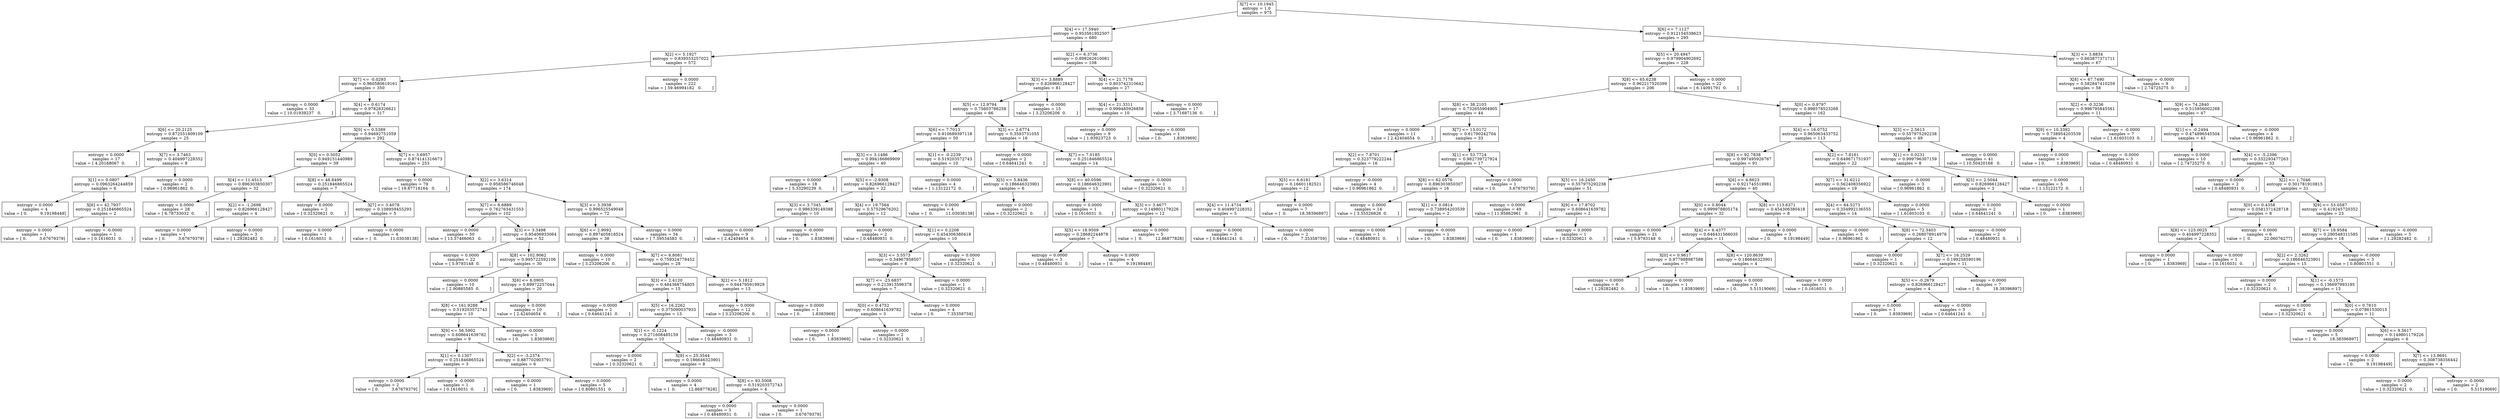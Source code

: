 digraph Tree {
0 [label="X[7] <= 10.1945\nentropy = 1.0\nsamples = 975", shape="box"] ;
1 [label="X[4] <= 17.5940\nentropy = 0.953561952507\nsamples = 680", shape="box"] ;
0 -> 1 ;
2 [label="X[2] <= 5.1927\nentropy = 0.839553257022\nsamples = 572", shape="box"] ;
1 -> 2 ;
3 [label="X[7] <= -0.0293\nentropy = 0.960580619161\nsamples = 350", shape="box"] ;
2 -> 3 ;
4 [label="entropy = 0.0000\nsamples = 33\nvalue = [ 10.01939237   0.        ]", shape="box"] ;
3 -> 4 ;
5 [label="X[4] <= 0.6174\nentropy = 0.97828326621\nsamples = 317", shape="box"] ;
3 -> 5 ;
6 [label="X[6] <= 20.2125\nentropy = 0.872551809109\nsamples = 25", shape="box"] ;
5 -> 6 ;
7 [label="entropy = 0.0000\nsamples = 17\nvalue = [ 4.20168067  0.        ]", shape="box"] ;
6 -> 7 ;
8 [label="X[7] <= 3.7463\nentropy = 0.404997228352\nsamples = 8", shape="box"] ;
6 -> 8 ;
9 [label="X[1] <= 0.0807\nentropy = 0.0963264244859\nsamples = 6", shape="box"] ;
8 -> 9 ;
10 [label="entropy = 0.0000\nsamples = 4\nvalue = [ 0.          9.19198449]", shape="box"] ;
9 -> 10 ;
11 [label="X[6] <= 42.7937\nentropy = 0.251846865524\nsamples = 2", shape="box"] ;
9 -> 11 ;
12 [label="entropy = 0.0000\nsamples = 1\nvalue = [ 0.          3.67679379]", shape="box"] ;
11 -> 12 ;
13 [label="entropy = -0.0000\nsamples = 1\nvalue = [ 0.1616031  0.       ]", shape="box"] ;
11 -> 13 ;
14 [label="entropy = 0.0000\nsamples = 2\nvalue = [ 0.96961862  0.        ]", shape="box"] ;
8 -> 14 ;
15 [label="X[0] <= 0.5389\nentropy = 0.94692751059\nsamples = 292", shape="box"] ;
5 -> 15 ;
16 [label="X[0] <= 0.5052\nentropy = 0.949151440989\nsamples = 39", shape="box"] ;
15 -> 16 ;
17 [label="X[4] <= 11.4513\nentropy = 0.896303850307\nsamples = 32", shape="box"] ;
16 -> 17 ;
18 [label="entropy = 0.0000\nsamples = 28\nvalue = [ 6.78733032  0.        ]", shape="box"] ;
17 -> 18 ;
19 [label="X[2] <= -1.2698\nentropy = 0.826966128427\nsamples = 4", shape="box"] ;
17 -> 19 ;
20 [label="entropy = 0.0000\nsamples = 1\nvalue = [ 0.          3.67679379]", shape="box"] ;
19 -> 20 ;
21 [label="entropy = 0.0000\nsamples = 3\nvalue = [ 1.29282482  0.        ]", shape="box"] ;
19 -> 21 ;
22 [label="X[8] <= 48.8499\nentropy = 0.251846865524\nsamples = 7", shape="box"] ;
16 -> 22 ;
23 [label="entropy = 0.0000\nsamples = 2\nvalue = [ 0.32320621  0.        ]", shape="box"] ;
22 -> 23 ;
24 [label="X[7] <= 3.4078\nentropy = 0.108959455293\nsamples = 5", shape="box"] ;
22 -> 24 ;
25 [label="entropy = 0.0000\nsamples = 1\nvalue = [ 0.1616031  0.       ]", shape="box"] ;
24 -> 25 ;
26 [label="entropy = 0.0000\nsamples = 4\nvalue = [  0.          11.03038138]", shape="box"] ;
24 -> 26 ;
27 [label="X[7] <= 3.6957\nentropy = 0.874141316673\nsamples = 253", shape="box"] ;
15 -> 27 ;
28 [label="entropy = 0.0000\nsamples = 79\nvalue = [ 19.87718164   0.        ]", shape="box"] ;
27 -> 28 ;
29 [label="X[2] <= 3.6314\nentropy = 0.958586746048\nsamples = 174", shape="box"] ;
27 -> 29 ;
30 [label="X[7] <= 6.6889\nentropy = 0.762763431553\nsamples = 102", shape="box"] ;
29 -> 30 ;
31 [label="entropy = 0.0000\nsamples = 50\nvalue = [ 13.57466063   0.        ]", shape="box"] ;
30 -> 31 ;
32 [label="X[3] <= 3.3498\nentropy = 0.95406933064\nsamples = 52", shape="box"] ;
30 -> 32 ;
33 [label="entropy = 0.0000\nsamples = 22\nvalue = [ 5.9793148  0.       ]", shape="box"] ;
32 -> 33 ;
34 [label="X[8] <= 102.9062\nentropy = 0.995722592106\nsamples = 30", shape="box"] ;
32 -> 34 ;
35 [label="entropy = 0.0000\nsamples = 10\nvalue = [ 2.90885585  0.        ]", shape="box"] ;
34 -> 35 ;
36 [label="X[6] <= 6.0905\nentropy = 0.89972257044\nsamples = 20", shape="box"] ;
34 -> 36 ;
37 [label="X[8] <= 161.9288\nentropy = 0.519203572743\nsamples = 10", shape="box"] ;
36 -> 37 ;
38 [label="X[9] <= 56.5902\nentropy = 0.608641639782\nsamples = 9", shape="box"] ;
37 -> 38 ;
39 [label="X[1] <= 0.1307\nentropy = 0.251846865524\nsamples = 3", shape="box"] ;
38 -> 39 ;
40 [label="entropy = 0.0000\nsamples = 2\nvalue = [ 0.          3.67679379]", shape="box"] ;
39 -> 40 ;
41 [label="entropy = -0.0000\nsamples = 1\nvalue = [ 0.1616031  0.       ]", shape="box"] ;
39 -> 41 ;
42 [label="X[2] <= -3.2374\nentropy = 0.887702903791\nsamples = 6", shape="box"] ;
38 -> 42 ;
43 [label="entropy = 0.0000\nsamples = 1\nvalue = [ 0.         1.8383969]", shape="box"] ;
42 -> 43 ;
44 [label="entropy = 0.0000\nsamples = 5\nvalue = [ 0.80801551  0.        ]", shape="box"] ;
42 -> 44 ;
45 [label="entropy = -0.0000\nsamples = 1\nvalue = [ 0.         1.8383969]", shape="box"] ;
37 -> 45 ;
46 [label="entropy = 0.0000\nsamples = 10\nvalue = [ 2.42404654  0.        ]", shape="box"] ;
36 -> 46 ;
47 [label="X[3] <= 3.3938\nentropy = 0.996525549048\nsamples = 72", shape="box"] ;
29 -> 47 ;
48 [label="X[6] <= 2.9092\nentropy = 0.897405818524\nsamples = 38", shape="box"] ;
47 -> 48 ;
49 [label="entropy = 0.0000\nsamples = 10\nvalue = [ 3.23206206  0.        ]", shape="box"] ;
48 -> 49 ;
50 [label="X[7] <= 6.8081\nentropy = 0.759324778452\nsamples = 28", shape="box"] ;
48 -> 50 ;
51 [label="X[3] <= 2.4120\nentropy = 0.484368754805\nsamples = 15", shape="box"] ;
50 -> 51 ;
52 [label="entropy = 0.0000\nsamples = 2\nvalue = [ 0.64641241  0.        ]", shape="box"] ;
51 -> 52 ;
53 [label="X[5] <= 16.2262\nentropy = 0.375090037933\nsamples = 13", shape="box"] ;
51 -> 53 ;
54 [label="X[1] <= -0.1224\nentropy = 0.271608485159\nsamples = 10", shape="box"] ;
53 -> 54 ;
55 [label="entropy = 0.0000\nsamples = 2\nvalue = [ 0.32320621  0.        ]", shape="box"] ;
54 -> 55 ;
56 [label="X[9] <= 25.3544\nentropy = 0.186646323901\nsamples = 8", shape="box"] ;
54 -> 56 ;
57 [label="entropy = 0.0000\nsamples = 4\nvalue = [  0.          12.86877828]", shape="box"] ;
56 -> 57 ;
58 [label="X[8] <= 93.5008\nentropy = 0.519203572743\nsamples = 4", shape="box"] ;
56 -> 58 ;
59 [label="entropy = 0.0000\nsamples = 3\nvalue = [ 0.48480931  0.        ]", shape="box"] ;
58 -> 59 ;
60 [label="entropy = 0.0000\nsamples = 1\nvalue = [ 0.          3.67679379]", shape="box"] ;
58 -> 60 ;
61 [label="entropy = -0.0000\nsamples = 3\nvalue = [ 0.48480931  0.        ]", shape="box"] ;
53 -> 61 ;
62 [label="X[2] <= 5.1812\nentropy = 0.944795919929\nsamples = 13", shape="box"] ;
50 -> 62 ;
63 [label="entropy = 0.0000\nsamples = 12\nvalue = [ 3.23206206  0.        ]", shape="box"] ;
62 -> 63 ;
64 [label="entropy = 0.0000\nsamples = 1\nvalue = [ 0.         1.8383969]", shape="box"] ;
62 -> 64 ;
65 [label="entropy = 0.0000\nsamples = 34\nvalue = [ 7.59534583  0.        ]", shape="box"] ;
47 -> 65 ;
66 [label="entropy = 0.0000\nsamples = 222\nvalue = [ 59.46994182   0.        ]", shape="box"] ;
2 -> 66 ;
67 [label="X[2] <= 6.3736\nentropy = 0.899262610081\nsamples = 108", shape="box"] ;
1 -> 67 ;
68 [label="X[3] <= 3.8889\nentropy = 0.826966128427\nsamples = 81", shape="box"] ;
67 -> 68 ;
69 [label="X[5] <= 12.9794\nentropy = 0.75603786258\nsamples = 66", shape="box"] ;
68 -> 69 ;
70 [label="X[6] <= 7.7013\nentropy = 0.910689397118\nsamples = 50", shape="box"] ;
69 -> 70 ;
71 [label="X[3] <= 3.1486\nentropy = 0.994166869909\nsamples = 40", shape="box"] ;
70 -> 71 ;
72 [label="entropy = 0.0000\nsamples = 18\nvalue = [ 5.33290239  0.        ]", shape="box"] ;
71 -> 72 ;
73 [label="X[5] <= -2.9308\nentropy = 0.826966128427\nsamples = 22", shape="box"] ;
71 -> 73 ;
74 [label="X[3] <= 3.7345\nentropy = 0.986339149388\nsamples = 10", shape="box"] ;
73 -> 74 ;
75 [label="entropy = 0.0000\nsamples = 9\nvalue = [ 2.42404654  0.        ]", shape="box"] ;
74 -> 75 ;
76 [label="entropy = -0.0000\nsamples = 1\nvalue = [ 0.         1.8383969]", shape="box"] ;
74 -> 76 ;
77 [label="X[4] <= 19.7564\nentropy = 0.57529676202\nsamples = 12", shape="box"] ;
73 -> 77 ;
78 [label="entropy = 0.0000\nsamples = 2\nvalue = [ 0.48480931  0.        ]", shape="box"] ;
77 -> 78 ;
79 [label="X[1] <= 0.2208\nentropy = 0.454306380418\nsamples = 10", shape="box"] ;
77 -> 79 ;
80 [label="X[3] <= 3.5573\nentropy = 0.34967958507\nsamples = 8", shape="box"] ;
79 -> 80 ;
81 [label="X[7] <= -23.6837\nentropy = 0.213913596378\nsamples = 7", shape="box"] ;
80 -> 81 ;
82 [label="X[0] <= 0.4752\nentropy = 0.608641639782\nsamples = 3", shape="box"] ;
81 -> 82 ;
83 [label="entropy = 0.0000\nsamples = 1\nvalue = [ 0.         1.8383969]", shape="box"] ;
82 -> 83 ;
84 [label="entropy = 0.0000\nsamples = 2\nvalue = [ 0.32320621  0.        ]", shape="box"] ;
82 -> 84 ;
85 [label="entropy = 0.0000\nsamples = 4\nvalue = [ 0.          7.35358759]", shape="box"] ;
81 -> 85 ;
86 [label="entropy = 0.0000\nsamples = 1\nvalue = [ 0.32320621  0.        ]", shape="box"] ;
80 -> 86 ;
87 [label="entropy = 0.0000\nsamples = 2\nvalue = [ 0.32320621  0.        ]", shape="box"] ;
79 -> 87 ;
88 [label="X[1] <= -0.2239\nentropy = 0.519203572743\nsamples = 10", shape="box"] ;
70 -> 88 ;
89 [label="entropy = 0.0000\nsamples = 4\nvalue = [ 1.13122172  0.        ]", shape="box"] ;
88 -> 89 ;
90 [label="X[5] <= 5.8436\nentropy = 0.186646323901\nsamples = 6", shape="box"] ;
88 -> 90 ;
91 [label="entropy = 0.0000\nsamples = 4\nvalue = [  0.          11.03038138]", shape="box"] ;
90 -> 91 ;
92 [label="entropy = 0.0000\nsamples = 2\nvalue = [ 0.32320621  0.        ]", shape="box"] ;
90 -> 92 ;
93 [label="X[3] <= 2.6774\nentropy = 0.3593731055\nsamples = 16", shape="box"] ;
69 -> 93 ;
94 [label="entropy = 0.0000\nsamples = 2\nvalue = [ 0.64641241  0.        ]", shape="box"] ;
93 -> 94 ;
95 [label="X[7] <= 7.0185\nentropy = 0.251846865524\nsamples = 14", shape="box"] ;
93 -> 95 ;
96 [label="X[8] <= 40.0596\nentropy = 0.186646323901\nsamples = 13", shape="box"] ;
95 -> 96 ;
97 [label="entropy = 0.0000\nsamples = 1\nvalue = [ 0.1616031  0.       ]", shape="box"] ;
96 -> 97 ;
98 [label="X[3] <= 3.4677\nentropy = 0.149801179226\nsamples = 12", shape="box"] ;
96 -> 98 ;
99 [label="X[5] <= 18.9509\nentropy = 0.28682244878\nsamples = 7", shape="box"] ;
98 -> 99 ;
100 [label="entropy = 0.0000\nsamples = 3\nvalue = [ 0.48480931  0.        ]", shape="box"] ;
99 -> 100 ;
101 [label="entropy = 0.0000\nsamples = 4\nvalue = [ 0.          9.19198449]", shape="box"] ;
99 -> 101 ;
102 [label="entropy = 0.0000\nsamples = 5\nvalue = [  0.          12.86877828]", shape="box"] ;
98 -> 102 ;
103 [label="entropy = -0.0000\nsamples = 1\nvalue = [ 0.32320621  0.        ]", shape="box"] ;
95 -> 103 ;
104 [label="entropy = -0.0000\nsamples = 15\nvalue = [ 3.23206206  0.        ]", shape="box"] ;
68 -> 104 ;
105 [label="X[4] <= 21.7178\nentropy = 0.803742310642\nsamples = 27", shape="box"] ;
67 -> 105 ;
106 [label="X[4] <= 21.3311\nentropy = 0.999485926858\nsamples = 10", shape="box"] ;
105 -> 106 ;
107 [label="entropy = 0.0000\nsamples = 9\nvalue = [ 1.93923723  0.        ]", shape="box"] ;
106 -> 107 ;
108 [label="entropy = 0.0000\nsamples = 1\nvalue = [ 0.         1.8383969]", shape="box"] ;
106 -> 108 ;
109 [label="entropy = 0.0000\nsamples = 17\nvalue = [ 3.71687136  0.        ]", shape="box"] ;
105 -> 109 ;
110 [label="X[6] <= 7.1127\nentropy = 0.912154538623\nsamples = 295", shape="box"] ;
0 -> 110 ;
111 [label="X[5] <= 20.4947\nentropy = 0.979904902692\nsamples = 228", shape="box"] ;
110 -> 111 ;
112 [label="X[8] <= 65.6238\nentropy = 0.962217520399\nsamples = 206", shape="box"] ;
111 -> 112 ;
113 [label="X[8] <= 38.2103\nentropy = 0.732655904905\nsamples = 44", shape="box"] ;
112 -> 113 ;
114 [label="entropy = 0.0000\nsamples = 11\nvalue = [ 2.42404654  0.        ]", shape="box"] ;
113 -> 114 ;
115 [label="X[7] <= 13.0172\nentropy = 0.61790242704\nsamples = 33", shape="box"] ;
113 -> 115 ;
116 [label="X[2] <= 7.8701\nentropy = 0.323779222244\nsamples = 16", shape="box"] ;
115 -> 116 ;
117 [label="X[5] <= 6.6181\nentropy = 0.16601182521\nsamples = 12", shape="box"] ;
116 -> 117 ;
118 [label="X[4] <= 11.4734\nentropy = 0.404997228352\nsamples = 5", shape="box"] ;
117 -> 118 ;
119 [label="entropy = 0.0000\nsamples = 3\nvalue = [ 0.64641241  0.        ]", shape="box"] ;
118 -> 119 ;
120 [label="entropy = 0.0000\nsamples = 2\nvalue = [ 0.          7.35358759]", shape="box"] ;
118 -> 120 ;
121 [label="entropy = 0.0000\nsamples = 7\nvalue = [  0.          18.38396897]", shape="box"] ;
117 -> 121 ;
122 [label="entropy = -0.0000\nsamples = 4\nvalue = [ 0.96961862  0.        ]", shape="box"] ;
116 -> 122 ;
123 [label="X[1] <= 53.7724\nentropy = 0.982739727924\nsamples = 17", shape="box"] ;
115 -> 123 ;
124 [label="X[8] <= 62.0576\nentropy = 0.896303850307\nsamples = 16", shape="box"] ;
123 -> 124 ;
125 [label="entropy = 0.0000\nsamples = 14\nvalue = [ 3.55526826  0.        ]", shape="box"] ;
124 -> 125 ;
126 [label="X[1] <= 0.0814\nentropy = 0.738954203539\nsamples = 2", shape="box"] ;
124 -> 126 ;
127 [label="entropy = 0.0000\nsamples = 1\nvalue = [ 0.48480931  0.        ]", shape="box"] ;
126 -> 127 ;
128 [label="entropy = -0.0000\nsamples = 1\nvalue = [ 0.         1.8383969]", shape="box"] ;
126 -> 128 ;
129 [label="entropy = 0.0000\nsamples = 1\nvalue = [ 0.          3.67679379]", shape="box"] ;
123 -> 129 ;
130 [label="X[0] <= 0.9797\nentropy = 0.998578523268\nsamples = 162", shape="box"] ;
112 -> 130 ;
131 [label="X[4] <= 16.0752\nentropy = 0.965063433752\nsamples = 113", shape="box"] ;
130 -> 131 ;
132 [label="X[8] <= 92.7838\nentropy = 0.997495926767\nsamples = 91", shape="box"] ;
131 -> 132 ;
133 [label="X[5] <= 16.2450\nentropy = 0.557975292238\nsamples = 51", shape="box"] ;
132 -> 133 ;
134 [label="entropy = 0.0000\nsamples = 49\nvalue = [ 11.95862961   0.        ]", shape="box"] ;
133 -> 134 ;
135 [label="X[9] <= 17.8702\nentropy = 0.608641639782\nsamples = 2", shape="box"] ;
133 -> 135 ;
136 [label="entropy = 0.0000\nsamples = 1\nvalue = [ 0.         1.8383969]", shape="box"] ;
135 -> 136 ;
137 [label="entropy = 0.0000\nsamples = 1\nvalue = [ 0.32320621  0.        ]", shape="box"] ;
135 -> 137 ;
138 [label="X[6] <= 4.8623\nentropy = 0.921745519981\nsamples = 40", shape="box"] ;
132 -> 138 ;
139 [label="X[0] <= 0.8044\nentropy = 0.999978805174\nsamples = 32", shape="box"] ;
138 -> 139 ;
140 [label="entropy = 0.0000\nsamples = 21\nvalue = [ 5.9793148  0.       ]", shape="box"] ;
139 -> 140 ;
141 [label="X[4] <= 6.4377\nentropy = 0.646431566035\nsamples = 11", shape="box"] ;
139 -> 141 ;
142 [label="X[0] <= 0.9617\nentropy = 0.977988987588\nsamples = 7", shape="box"] ;
141 -> 142 ;
143 [label="entropy = 0.0000\nsamples = 6\nvalue = [ 1.29282482  0.        ]", shape="box"] ;
142 -> 143 ;
144 [label="entropy = 0.0000\nsamples = 1\nvalue = [ 0.         1.8383969]", shape="box"] ;
142 -> 144 ;
145 [label="X[8] <= 120.8639\nentropy = 0.186646323901\nsamples = 4", shape="box"] ;
141 -> 145 ;
146 [label="entropy = 0.0000\nsamples = 3\nvalue = [ 0.          5.51519069]", shape="box"] ;
145 -> 146 ;
147 [label="entropy = 0.0000\nsamples = 1\nvalue = [ 0.1616031  0.       ]", shape="box"] ;
145 -> 147 ;
148 [label="X[8] <= 113.6371\nentropy = 0.454306380418\nsamples = 8", shape="box"] ;
138 -> 148 ;
149 [label="entropy = 0.0000\nsamples = 3\nvalue = [ 0.          9.19198449]", shape="box"] ;
148 -> 149 ;
150 [label="entropy = -0.0000\nsamples = 5\nvalue = [ 0.96961862  0.        ]", shape="box"] ;
148 -> 150 ;
151 [label="X[2] <= 7.8161\nentropy = 0.649671751937\nsamples = 22", shape="box"] ;
131 -> 151 ;
152 [label="X[7] <= 31.6212\nentropy = 0.562408356922\nsamples = 19", shape="box"] ;
151 -> 152 ;
153 [label="X[4] <= 64.5273\nentropy = 0.354992136555\nsamples = 14", shape="box"] ;
152 -> 153 ;
154 [label="X[8] <= 72.3403\nentropy = 0.268078914978\nsamples = 12", shape="box"] ;
153 -> 154 ;
155 [label="entropy = 0.0000\nsamples = 1\nvalue = [ 0.32320621  0.        ]", shape="box"] ;
154 -> 155 ;
156 [label="X[7] <= 16.2529\nentropy = 0.199258590196\nsamples = 11", shape="box"] ;
154 -> 156 ;
157 [label="X[5] <= -0.2679\nentropy = 0.826966128427\nsamples = 4", shape="box"] ;
156 -> 157 ;
158 [label="entropy = 0.0000\nsamples = 1\nvalue = [ 0.         1.8383969]", shape="box"] ;
157 -> 158 ;
159 [label="entropy = -0.0000\nsamples = 3\nvalue = [ 0.64641241  0.        ]", shape="box"] ;
157 -> 159 ;
160 [label="entropy = 0.0000\nsamples = 7\nvalue = [  0.          18.38396897]", shape="box"] ;
156 -> 160 ;
161 [label="entropy = -0.0000\nsamples = 2\nvalue = [ 0.48480931  0.        ]", shape="box"] ;
153 -> 161 ;
162 [label="entropy = 0.0000\nsamples = 5\nvalue = [ 1.61603103  0.        ]", shape="box"] ;
152 -> 162 ;
163 [label="entropy = -0.0000\nsamples = 3\nvalue = [ 0.96961862  0.        ]", shape="box"] ;
151 -> 163 ;
164 [label="X[3] <= 2.5613\nentropy = 0.557975292238\nsamples = 49", shape="box"] ;
130 -> 164 ;
165 [label="X[1] <= 0.0231\nentropy = 0.999796307159\nsamples = 8", shape="box"] ;
164 -> 165 ;
166 [label="X[3] <= 2.5044\nentropy = 0.826966128427\nsamples = 3", shape="box"] ;
165 -> 166 ;
167 [label="entropy = 0.0000\nsamples = 2\nvalue = [ 0.64641241  0.        ]", shape="box"] ;
166 -> 167 ;
168 [label="entropy = 0.0000\nsamples = 1\nvalue = [ 0.         1.8383969]", shape="box"] ;
166 -> 168 ;
169 [label="entropy = 0.0000\nsamples = 5\nvalue = [ 1.13122172  0.        ]", shape="box"] ;
165 -> 169 ;
170 [label="entropy = 0.0000\nsamples = 41\nvalue = [ 10.50420168   0.        ]", shape="box"] ;
164 -> 170 ;
171 [label="entropy = 0.0000\nsamples = 22\nvalue = [ 6.14091791  0.        ]", shape="box"] ;
111 -> 171 ;
172 [label="X[3] <= 3.8834\nentropy = 0.663877371711\nsamples = 67", shape="box"] ;
110 -> 172 ;
173 [label="X[8] <= 67.7490\nentropy = 0.582847410259\nsamples = 58", shape="box"] ;
172 -> 173 ;
174 [label="X[2] <= -0.3236\nentropy = 0.996795845561\nsamples = 11", shape="box"] ;
173 -> 174 ;
175 [label="X[9] <= 10.3392\nentropy = 0.738954203539\nsamples = 4", shape="box"] ;
174 -> 175 ;
176 [label="entropy = 0.0000\nsamples = 1\nvalue = [ 0.         1.8383969]", shape="box"] ;
175 -> 176 ;
177 [label="entropy = -0.0000\nsamples = 3\nvalue = [ 0.48480931  0.        ]", shape="box"] ;
175 -> 177 ;
178 [label="entropy = -0.0000\nsamples = 7\nvalue = [ 1.61603103  0.        ]", shape="box"] ;
174 -> 178 ;
179 [label="X[9] <= 74.2840\nentropy = 0.515956002268\nsamples = 47", shape="box"] ;
173 -> 179 ;
180 [label="X[1] <= -0.2494\nentropy = 0.474896545504\nsamples = 43", shape="box"] ;
179 -> 180 ;
181 [label="entropy = 0.0000\nsamples = 10\nvalue = [ 2.74725275  0.        ]", shape="box"] ;
180 -> 181 ;
182 [label="X[4] <= -5.2396\nentropy = 0.332293477263\nsamples = 33", shape="box"] ;
180 -> 182 ;
183 [label="entropy = 0.0000\nsamples = 2\nvalue = [ 0.48480931  0.        ]", shape="box"] ;
182 -> 183 ;
184 [label="X[2] <= 1.7046\nentropy = 0.301781910815\nsamples = 31", shape="box"] ;
182 -> 184 ;
185 [label="X[0] <= 0.4358\nentropy = 0.0581371428718\nsamples = 8", shape="box"] ;
184 -> 185 ;
186 [label="X[8] <= 123.0025\nentropy = 0.404997228352\nsamples = 2", shape="box"] ;
185 -> 186 ;
187 [label="entropy = 0.0000\nsamples = 1\nvalue = [ 0.         1.8383969]", shape="box"] ;
186 -> 187 ;
188 [label="entropy = 0.0000\nsamples = 1\nvalue = [ 0.1616031  0.       ]", shape="box"] ;
186 -> 188 ;
189 [label="entropy = 0.0000\nsamples = 6\nvalue = [  0.          22.06076277]", shape="box"] ;
185 -> 189 ;
190 [label="X[9] <= 53.0587\nentropy = 0.419245720352\nsamples = 23", shape="box"] ;
184 -> 190 ;
191 [label="X[7] <= 18.9584\nentropy = 0.290548311585\nsamples = 18", shape="box"] ;
190 -> 191 ;
192 [label="X[2] <= 2.3262\nentropy = 0.186646323901\nsamples = 15", shape="box"] ;
191 -> 192 ;
193 [label="entropy = 0.0000\nsamples = 2\nvalue = [ 0.32320621  0.        ]", shape="box"] ;
192 -> 193 ;
194 [label="X[1] <= -0.1573\nentropy = 0.136697993195\nsamples = 13", shape="box"] ;
192 -> 194 ;
195 [label="entropy = 0.0000\nsamples = 2\nvalue = [ 0.32320621  0.        ]", shape="box"] ;
194 -> 195 ;
196 [label="X[0] <= 0.7610\nentropy = 0.07861530015\nsamples = 11", shape="box"] ;
194 -> 196 ;
197 [label="entropy = 0.0000\nsamples = 5\nvalue = [  0.          18.38396897]", shape="box"] ;
196 -> 197 ;
198 [label="X[6] <= 9.5617\nentropy = 0.149801179226\nsamples = 6", shape="box"] ;
196 -> 198 ;
199 [label="entropy = 0.0000\nsamples = 2\nvalue = [ 0.          9.19198449]", shape="box"] ;
198 -> 199 ;
200 [label="X[7] <= 13.9691\nentropy = 0.308738356442\nsamples = 4", shape="box"] ;
198 -> 200 ;
201 [label="entropy = 0.0000\nsamples = 2\nvalue = [ 0.32320621  0.        ]", shape="box"] ;
200 -> 201 ;
202 [label="entropy = -0.0000\nsamples = 2\nvalue = [ 0.          5.51519069]", shape="box"] ;
200 -> 202 ;
203 [label="entropy = -0.0000\nsamples = 3\nvalue = [ 0.80801551  0.        ]", shape="box"] ;
191 -> 203 ;
204 [label="entropy = -0.0000\nsamples = 5\nvalue = [ 1.29282482  0.        ]", shape="box"] ;
190 -> 204 ;
205 [label="entropy = -0.0000\nsamples = 4\nvalue = [ 0.96961862  0.        ]", shape="box"] ;
179 -> 205 ;
206 [label="entropy = -0.0000\nsamples = 9\nvalue = [ 2.74725275  0.        ]", shape="box"] ;
172 -> 206 ;
}